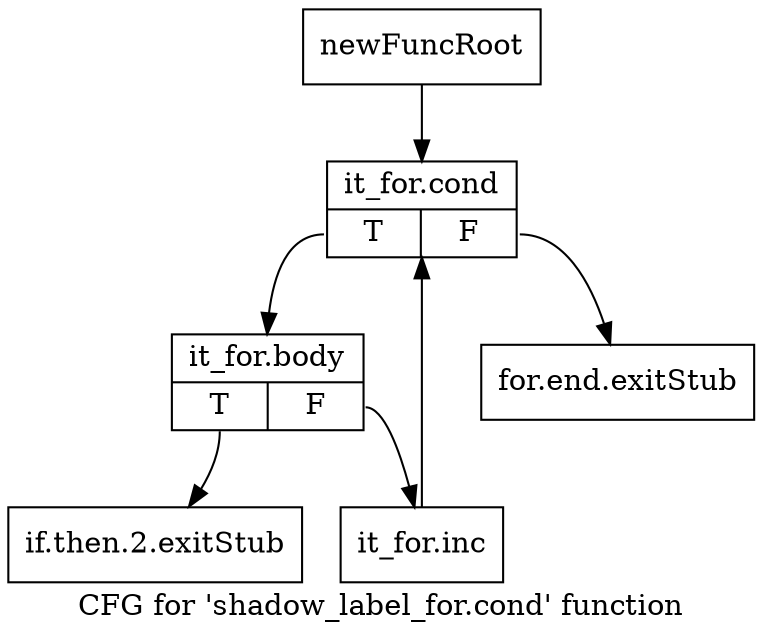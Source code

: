 digraph "CFG for 'shadow_label_for.cond' function" {
	label="CFG for 'shadow_label_for.cond' function";

	Node0x9f8a540 [shape=record,label="{newFuncRoot}"];
	Node0x9f8a540 -> Node0x9f8a630;
	Node0x9f8a590 [shape=record,label="{for.end.exitStub}"];
	Node0x9f8a5e0 [shape=record,label="{if.then.2.exitStub}"];
	Node0x9f8a630 [shape=record,label="{it_for.cond|{<s0>T|<s1>F}}"];
	Node0x9f8a630:s0 -> Node0x9f8a680;
	Node0x9f8a630:s1 -> Node0x9f8a590;
	Node0x9f8a680 [shape=record,label="{it_for.body|{<s0>T|<s1>F}}"];
	Node0x9f8a680:s0 -> Node0x9f8a5e0;
	Node0x9f8a680:s1 -> Node0x9f8a6d0;
	Node0x9f8a6d0 [shape=record,label="{it_for.inc}"];
	Node0x9f8a6d0 -> Node0x9f8a630;
}
